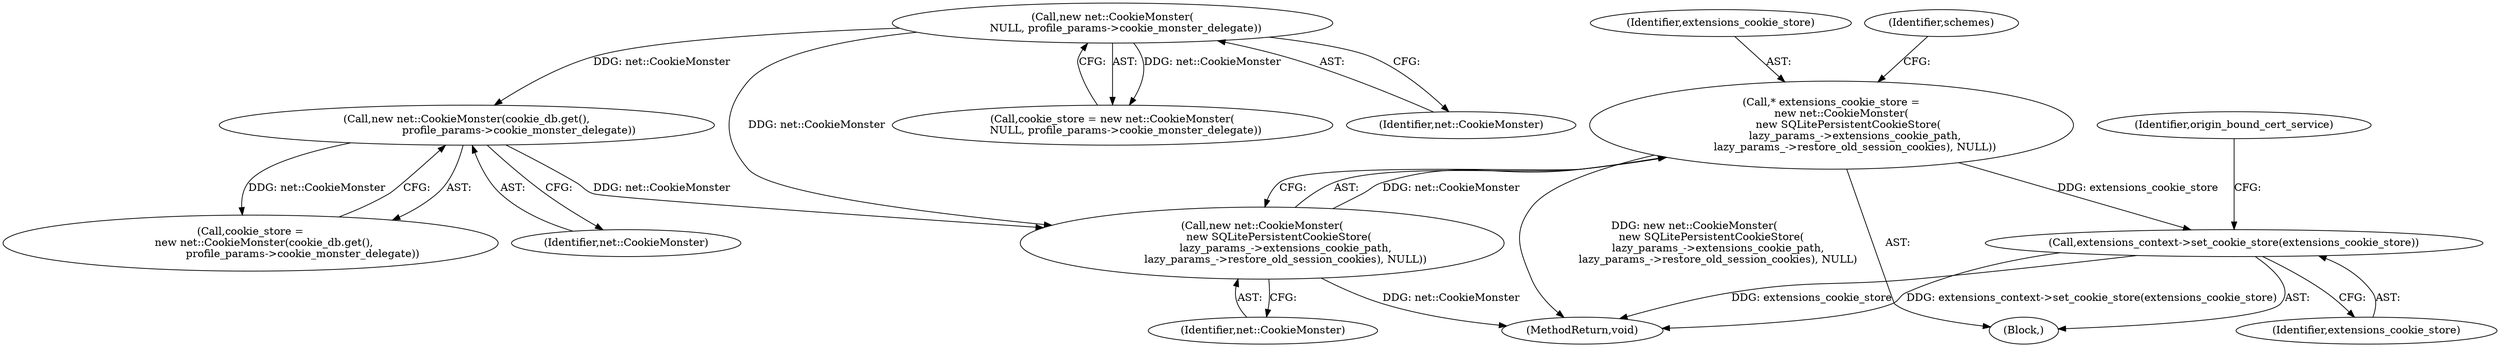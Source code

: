 digraph "0_Chrome_d6b061bf189e0661a3d94d89dbcb2e6f70b433da@pointer" {
"1000256" [label="(Call,extensions_context->set_cookie_store(extensions_cookie_store))"];
"1000242" [label="(Call,* extensions_cookie_store =\n      new net::CookieMonster(\n          new SQLitePersistentCookieStore(\n              lazy_params_->extensions_cookie_path,\n              lazy_params_->restore_old_session_cookies), NULL))"];
"1000244" [label="(Call,new net::CookieMonster(\n          new SQLitePersistentCookieStore(\n              lazy_params_->extensions_cookie_path,\n              lazy_params_->restore_old_session_cookies), NULL))"];
"1000234" [label="(Call,new net::CookieMonster(cookie_db.get(),\n                               profile_params->cookie_monster_delegate))"];
"1000210" [label="(Call,new net::CookieMonster(\n        NULL, profile_params->cookie_monster_delegate))"];
"1000208" [label="(Call,cookie_store = new net::CookieMonster(\n        NULL, profile_params->cookie_monster_delegate))"];
"1000235" [label="(Identifier,net::CookieMonster)"];
"1000260" [label="(Identifier,origin_bound_cert_service)"];
"1000244" [label="(Call,new net::CookieMonster(\n          new SQLitePersistentCookieStore(\n              lazy_params_->extensions_cookie_path,\n              lazy_params_->restore_old_session_cookies), NULL))"];
"1000345" [label="(MethodReturn,void)"];
"1000257" [label="(Identifier,extensions_cookie_store)"];
"1000242" [label="(Call,* extensions_cookie_store =\n      new net::CookieMonster(\n          new SQLitePersistentCookieStore(\n              lazy_params_->extensions_cookie_path,\n              lazy_params_->restore_old_session_cookies), NULL))"];
"1000232" [label="(Call,cookie_store =\n        new net::CookieMonster(cookie_db.get(),\n                               profile_params->cookie_monster_delegate))"];
"1000211" [label="(Identifier,net::CookieMonster)"];
"1000234" [label="(Call,new net::CookieMonster(cookie_db.get(),\n                               profile_params->cookie_monster_delegate))"];
"1000248" [label="(Identifier,schemes)"];
"1000243" [label="(Identifier,extensions_cookie_store)"];
"1000103" [label="(Block,)"];
"1000210" [label="(Call,new net::CookieMonster(\n        NULL, profile_params->cookie_monster_delegate))"];
"1000256" [label="(Call,extensions_context->set_cookie_store(extensions_cookie_store))"];
"1000245" [label="(Identifier,net::CookieMonster)"];
"1000256" -> "1000103"  [label="AST: "];
"1000256" -> "1000257"  [label="CFG: "];
"1000257" -> "1000256"  [label="AST: "];
"1000260" -> "1000256"  [label="CFG: "];
"1000256" -> "1000345"  [label="DDG: extensions_cookie_store"];
"1000256" -> "1000345"  [label="DDG: extensions_context->set_cookie_store(extensions_cookie_store)"];
"1000242" -> "1000256"  [label="DDG: extensions_cookie_store"];
"1000242" -> "1000103"  [label="AST: "];
"1000242" -> "1000244"  [label="CFG: "];
"1000243" -> "1000242"  [label="AST: "];
"1000244" -> "1000242"  [label="AST: "];
"1000248" -> "1000242"  [label="CFG: "];
"1000242" -> "1000345"  [label="DDG: new net::CookieMonster(\n          new SQLitePersistentCookieStore(\n              lazy_params_->extensions_cookie_path,\n              lazy_params_->restore_old_session_cookies), NULL)"];
"1000244" -> "1000242"  [label="DDG: net::CookieMonster"];
"1000244" -> "1000245"  [label="CFG: "];
"1000245" -> "1000244"  [label="AST: "];
"1000244" -> "1000345"  [label="DDG: net::CookieMonster"];
"1000234" -> "1000244"  [label="DDG: net::CookieMonster"];
"1000210" -> "1000244"  [label="DDG: net::CookieMonster"];
"1000234" -> "1000232"  [label="AST: "];
"1000234" -> "1000235"  [label="CFG: "];
"1000235" -> "1000234"  [label="AST: "];
"1000232" -> "1000234"  [label="CFG: "];
"1000234" -> "1000232"  [label="DDG: net::CookieMonster"];
"1000210" -> "1000234"  [label="DDG: net::CookieMonster"];
"1000210" -> "1000208"  [label="AST: "];
"1000210" -> "1000211"  [label="CFG: "];
"1000211" -> "1000210"  [label="AST: "];
"1000208" -> "1000210"  [label="CFG: "];
"1000210" -> "1000208"  [label="DDG: net::CookieMonster"];
}
